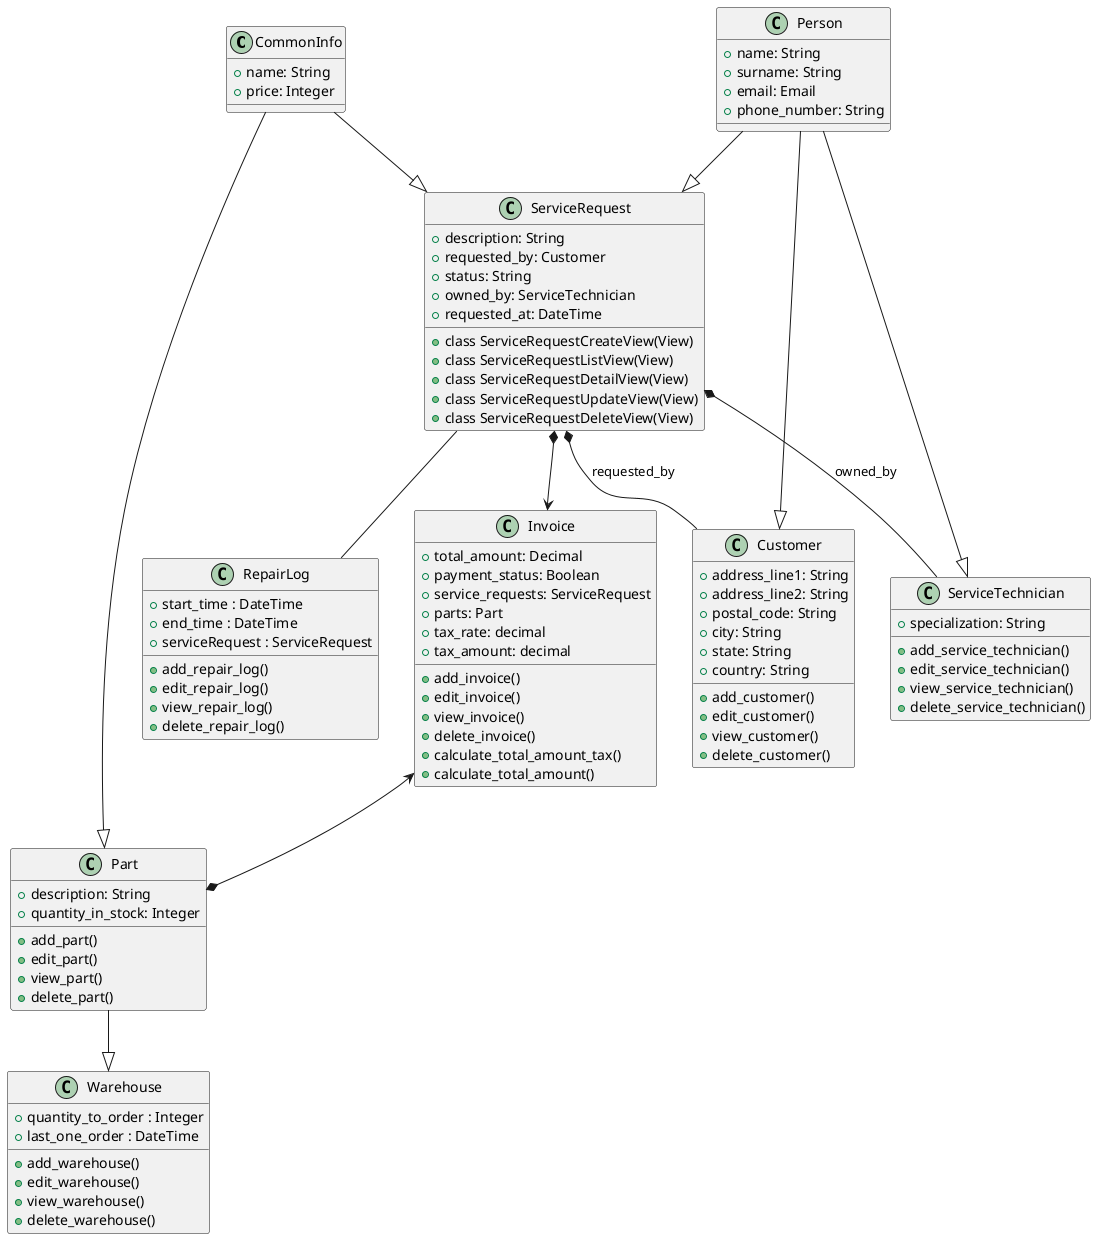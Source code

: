 @startuml
class CommonInfo {
  + name: String
  + price: Integer 
}
class Person {
  + name: String
  + surname: String
  + email: Email
  + phone_number: String

}
class ServiceRequest {
  + description: String
  + requested_by: Customer
  + status: String
  + owned_by: ServiceTechnician
  + requested_at: DateTime
  + class ServiceRequestCreateView(View)
  + class ServiceRequestListView(View)
  + class ServiceRequestDetailView(View)
  + class ServiceRequestUpdateView(View)
  + class ServiceRequestDeleteView(View)
}
class Invoice {
  + total_amount: Decimal
  + payment_status: Boolean 
  + service_requests: ServiceRequest 
  + parts: Part
  + tax_rate: decimal
  + tax_amount: decimal

  + add_invoice()
  + edit_invoice()
  + view_invoice()
  + delete_invoice()
  + calculate_total_amount_tax()
  + calculate_total_amount()

}
class Part {
  + description: String
  + quantity_in_stock: Integer 
  + add_part()
  + edit_part()
  + view_part()
  + delete_part()
}
class ServiceTechnician {
  + specialization: String
  + add_service_technician()
  + edit_service_technician()
  + view_service_technician()
  + delete_service_technician()
}
class Customer {
  + address_line1: String
  + address_line2: String
  + postal_code: String
  + city: String
  + state: String
  + country: String
  + add_customer()
  + edit_customer()
  + view_customer()
  + delete_customer()
}

class RepairLog{
  + start_time : DateTime
  + end_time : DateTime
  + serviceRequest : ServiceRequest
  + add_repair_log()
  + edit_repair_log()
  + view_repair_log()
  + delete_repair_log()
}

class Warehouse{
  + quantity_to_order : Integer
  + last_one_order : DateTime
  + add_warehouse() 
  + edit_warehouse()
  + view_warehouse()
  + delete_warehouse()

}
CommonInfo --|> ServiceRequest
CommonInfo --|> Part
Person --|> ServiceRequest
ServiceRequest *--> Invoice
ServiceRequest *-- Customer : requested_by
ServiceRequest *-- ServiceTechnician : owned_by
Invoice <--* Part
Person --|> ServiceTechnician
Person --|> Customer
ServiceRequest -- RepairLog
Part --|> Warehouse
@enduml
